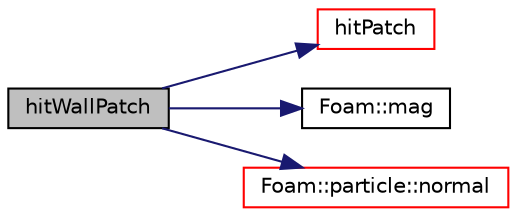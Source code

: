 digraph "hitWallPatch"
{
  bgcolor="transparent";
  edge [fontname="Helvetica",fontsize="10",labelfontname="Helvetica",labelfontsize="10"];
  node [fontname="Helvetica",fontsize="10",shape=record];
  rankdir="LR";
  Node519 [label="hitWallPatch",height=0.2,width=0.4,color="black", fillcolor="grey75", style="filled", fontcolor="black"];
  Node519 -> Node520 [color="midnightblue",fontsize="10",style="solid",fontname="Helvetica"];
  Node520 [label="hitPatch",height=0.2,width=0.4,color="red",URL="$a25521.html#a46fa00d1feab752306bfeda926cc7290",tooltip="Overridable function to handle the particle hitting a patch. "];
  Node519 -> Node522 [color="midnightblue",fontsize="10",style="solid",fontname="Helvetica"];
  Node522 [label="Foam::mag",height=0.2,width=0.4,color="black",URL="$a21851.html#a929da2a3fdcf3dacbbe0487d3a330dae"];
  Node519 -> Node523 [color="midnightblue",fontsize="10",style="solid",fontname="Helvetica"];
  Node523 [label="Foam::particle::normal",height=0.2,width=0.4,color="red",URL="$a24721.html#ad626ef30cf97c5bcf2b81d102ad70096",tooltip="Return the normal of the tri on tetFacei_ for the. "];
}
